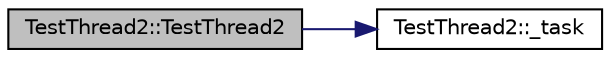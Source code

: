 digraph "TestThread2::TestThread2"
{
 // INTERACTIVE_SVG=YES
  edge [fontname="Helvetica",fontsize="10",labelfontname="Helvetica",labelfontsize="10"];
  node [fontname="Helvetica",fontsize="10",shape=record];
  rankdir="LR";
  Node1 [label="TestThread2::TestThread2",height=0.2,width=0.4,color="black", fillcolor="grey75", style="filled", fontcolor="black"];
  Node1 -> Node2 [color="midnightblue",fontsize="10",style="solid",fontname="Helvetica"];
  Node2 [label="TestThread2::_task",height=0.2,width=0.4,color="black", fillcolor="white", style="filled",URL="$classTestThread2.html#a8d9c91d3039a044e70e8e0dc2bd54fe4"];
}
